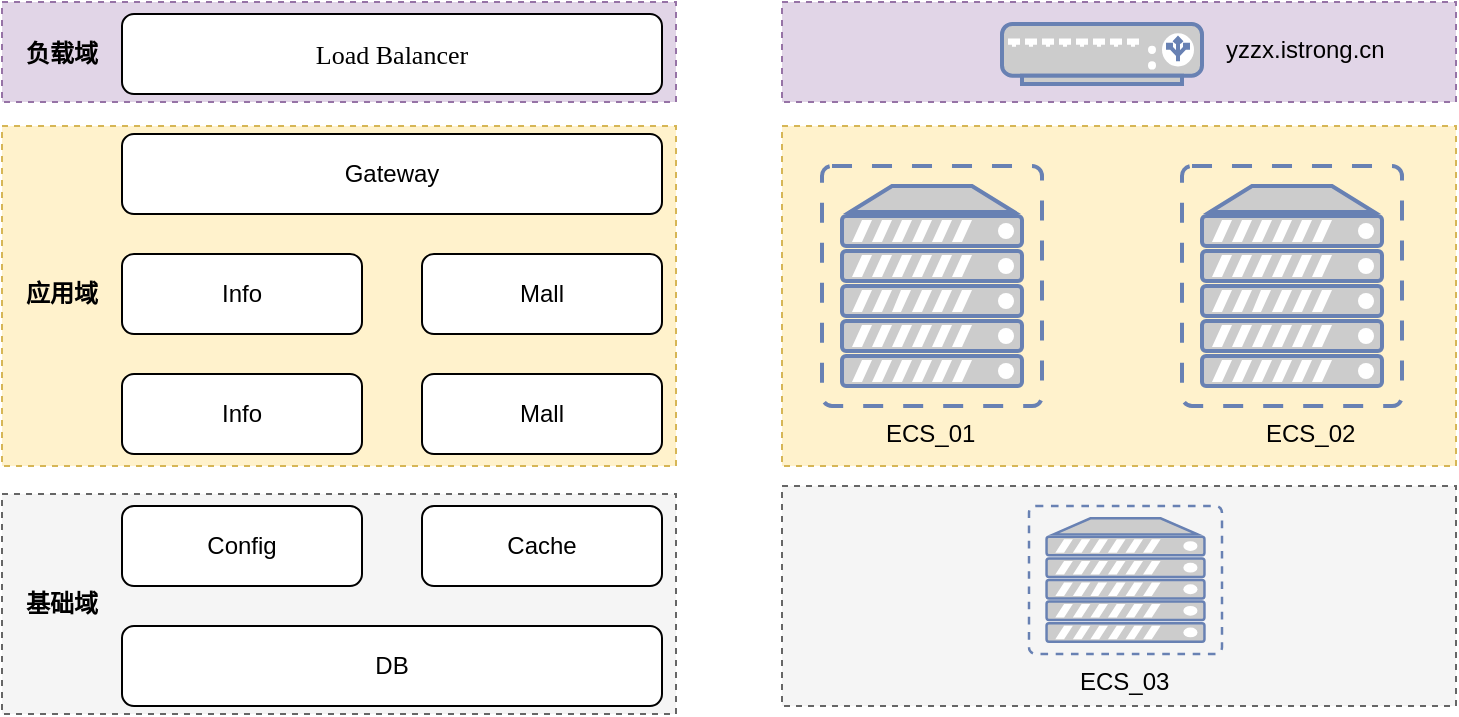 <mxfile version="13.0.1" type="github">
  <diagram id="yjUITnQ-tmyrhOZyhQca" name="第 1 页">
    <mxGraphModel dx="946" dy="614" grid="1" gridSize="10" guides="1" tooltips="1" connect="1" arrows="1" fold="1" page="1" pageScale="1" pageWidth="3300" pageHeight="4681" math="0" shadow="0">
      <root>
        <mxCell id="0" />
        <mxCell id="1" parent="0" />
        <mxCell id="-NxkGsRACNTF0rix0MUK-18" value="" style="rounded=0;whiteSpace=wrap;html=1;dashed=1;fillColor=#e1d5e7;strokeColor=#9673a6;" parent="1" vertex="1">
          <mxGeometry x="360" y="174" width="337" height="50" as="geometry" />
        </mxCell>
        <mxCell id="-NxkGsRACNTF0rix0MUK-17" value="" style="rounded=0;whiteSpace=wrap;html=1;dashed=1;fillColor=#f5f5f5;strokeColor=#666666;fontColor=#333333;" parent="1" vertex="1">
          <mxGeometry x="360" y="420" width="337" height="110" as="geometry" />
        </mxCell>
        <mxCell id="-NxkGsRACNTF0rix0MUK-16" value="" style="rounded=0;whiteSpace=wrap;html=1;dashed=1;fillColor=#fff2cc;strokeColor=#d6b656;" parent="1" vertex="1">
          <mxGeometry x="360" y="236" width="337" height="170" as="geometry" />
        </mxCell>
        <mxCell id="-NxkGsRACNTF0rix0MUK-1" value="&lt;span style=&quot;font-family: &amp;#34;hei&amp;#34; ; font-size: 13px&quot;&gt;Load&amp;nbsp;&lt;/span&gt;&lt;font face=&quot;hei&quot;&gt;&lt;span style=&quot;font-size: 13px&quot;&gt;Balancer&lt;/span&gt;&lt;/font&gt;" style="rounded=1;whiteSpace=wrap;html=1;" parent="1" vertex="1">
          <mxGeometry x="420" y="180" width="270" height="40" as="geometry" />
        </mxCell>
        <mxCell id="-NxkGsRACNTF0rix0MUK-2" value="Gateway" style="rounded=1;whiteSpace=wrap;html=1;" parent="1" vertex="1">
          <mxGeometry x="420" y="240" width="270" height="40" as="geometry" />
        </mxCell>
        <mxCell id="-NxkGsRACNTF0rix0MUK-4" value="Info" style="rounded=1;whiteSpace=wrap;html=1;" parent="1" vertex="1">
          <mxGeometry x="420" y="300" width="120" height="40" as="geometry" />
        </mxCell>
        <mxCell id="-NxkGsRACNTF0rix0MUK-7" value="Mall" style="rounded=1;whiteSpace=wrap;html=1;" parent="1" vertex="1">
          <mxGeometry x="570" y="300" width="120" height="40" as="geometry" />
        </mxCell>
        <mxCell id="-NxkGsRACNTF0rix0MUK-8" value="Info" style="rounded=1;whiteSpace=wrap;html=1;" parent="1" vertex="1">
          <mxGeometry x="420" y="360" width="120" height="40" as="geometry" />
        </mxCell>
        <mxCell id="-NxkGsRACNTF0rix0MUK-9" value="Mall" style="rounded=1;whiteSpace=wrap;html=1;" parent="1" vertex="1">
          <mxGeometry x="570" y="360" width="120" height="40" as="geometry" />
        </mxCell>
        <mxCell id="-NxkGsRACNTF0rix0MUK-13" value="Config" style="rounded=1;whiteSpace=wrap;html=1;" parent="1" vertex="1">
          <mxGeometry x="420" y="426" width="120" height="40" as="geometry" />
        </mxCell>
        <mxCell id="-NxkGsRACNTF0rix0MUK-14" value="Cache" style="rounded=1;whiteSpace=wrap;html=1;" parent="1" vertex="1">
          <mxGeometry x="570" y="426" width="120" height="40" as="geometry" />
        </mxCell>
        <mxCell id="-NxkGsRACNTF0rix0MUK-15" value="DB" style="rounded=1;whiteSpace=wrap;html=1;" parent="1" vertex="1">
          <mxGeometry x="420" y="486" width="270" height="40" as="geometry" />
        </mxCell>
        <mxCell id="-NxkGsRACNTF0rix0MUK-19" value="负载域" style="text;html=1;strokeColor=none;fillColor=none;align=center;verticalAlign=middle;whiteSpace=wrap;rounded=0;dashed=1;fontStyle=1" parent="1" vertex="1">
          <mxGeometry x="370" y="190" width="40" height="20" as="geometry" />
        </mxCell>
        <mxCell id="-NxkGsRACNTF0rix0MUK-20" value="应用域" style="text;html=1;strokeColor=none;fillColor=none;align=center;verticalAlign=middle;whiteSpace=wrap;rounded=0;dashed=1;fontStyle=1" parent="1" vertex="1">
          <mxGeometry x="370" y="310" width="40" height="20" as="geometry" />
        </mxCell>
        <mxCell id="-NxkGsRACNTF0rix0MUK-21" value="基础域" style="text;html=1;strokeColor=none;fillColor=none;align=center;verticalAlign=middle;whiteSpace=wrap;rounded=0;dashed=1;fontStyle=1" parent="1" vertex="1">
          <mxGeometry x="370" y="465" width="40" height="20" as="geometry" />
        </mxCell>
        <mxCell id="BhnRALYzTCdshatvpW0p-1" value="" style="rounded=0;whiteSpace=wrap;html=1;dashed=1;fillColor=#e1d5e7;strokeColor=#9673a6;" vertex="1" parent="1">
          <mxGeometry x="750" y="174" width="337" height="50" as="geometry" />
        </mxCell>
        <mxCell id="BhnRALYzTCdshatvpW0p-2" value="" style="rounded=0;whiteSpace=wrap;html=1;dashed=1;fillColor=#fff2cc;strokeColor=#d6b656;" vertex="1" parent="1">
          <mxGeometry x="750" y="236" width="337" height="170" as="geometry" />
        </mxCell>
        <mxCell id="BhnRALYzTCdshatvpW0p-6" value="&lt;meta charset=&quot;utf-8&quot;&gt;&lt;span style=&quot;font-family: Helvetica; font-size: 12px; font-style: normal; font-variant-ligatures: normal; font-variant-caps: normal; font-weight: 400; letter-spacing: normal; orphans: 2; text-align: center; text-indent: 0px; text-transform: none; widows: 2; word-spacing: 0px; -webkit-text-stroke-width: 0px; text-decoration-style: initial; text-decoration-color: initial; float: none; display: inline !important;&quot;&gt;yzzx.istrong.cn&lt;/span&gt;" style="text;whiteSpace=wrap;html=1;" vertex="1" parent="1">
          <mxGeometry x="970" y="184" width="100" height="30" as="geometry" />
        </mxCell>
        <mxCell id="BhnRALYzTCdshatvpW0p-7" value="" style="fontColor=#0066CC;verticalAlign=top;verticalLabelPosition=bottom;labelPosition=center;align=center;html=1;outlineConnect=0;fillColor=#CCCCCC;strokeColor=#6881B3;gradientColor=none;gradientDirection=north;strokeWidth=2;shape=mxgraph.networks.load_balancer;" vertex="1" parent="1">
          <mxGeometry x="860" y="185" width="100" height="30" as="geometry" />
        </mxCell>
        <mxCell id="BhnRALYzTCdshatvpW0p-8" value="&lt;span style=&quot;font-family: &amp;#34;helvetica&amp;#34; ; font-size: 12px ; font-style: normal ; font-weight: 400 ; letter-spacing: normal ; text-align: center ; text-indent: 0px ; text-transform: none ; word-spacing: 0px ; float: none ; display: inline&quot;&gt;ECS_01&lt;/span&gt;" style="text;whiteSpace=wrap;html=1;" vertex="1" parent="1">
          <mxGeometry x="800" y="376" width="50" height="30" as="geometry" />
        </mxCell>
        <mxCell id="BhnRALYzTCdshatvpW0p-10" value="&lt;span style=&quot;font-family: &amp;#34;helvetica&amp;#34; ; font-size: 12px ; font-style: normal ; font-weight: 400 ; letter-spacing: normal ; text-align: center ; text-indent: 0px ; text-transform: none ; word-spacing: 0px ; float: none ; display: inline&quot;&gt;ECS_02&lt;/span&gt;" style="text;whiteSpace=wrap;html=1;" vertex="1" parent="1">
          <mxGeometry x="990" y="376" width="50" height="30" as="geometry" />
        </mxCell>
        <mxCell id="BhnRALYzTCdshatvpW0p-11" value="" style="rounded=0;whiteSpace=wrap;html=1;dashed=1;fillColor=#f5f5f5;strokeColor=#666666;fontColor=#333333;" vertex="1" parent="1">
          <mxGeometry x="750" y="416" width="337" height="110" as="geometry" />
        </mxCell>
        <mxCell id="BhnRALYzTCdshatvpW0p-13" value="" style="fontColor=#0066CC;verticalAlign=top;verticalLabelPosition=bottom;labelPosition=center;align=center;html=1;outlineConnect=0;fillColor=#CCCCCC;strokeColor=#6881B3;gradientColor=none;gradientDirection=north;strokeWidth=2;shape=mxgraph.networks.virtual_server;" vertex="1" parent="1">
          <mxGeometry x="770" y="256" width="110" height="120" as="geometry" />
        </mxCell>
        <mxCell id="BhnRALYzTCdshatvpW0p-15" value="" style="fontColor=#0066CC;verticalAlign=top;verticalLabelPosition=bottom;labelPosition=center;align=center;html=1;outlineConnect=0;fillColor=#CCCCCC;strokeColor=#6881B3;gradientColor=none;gradientDirection=north;strokeWidth=2;shape=mxgraph.networks.virtual_server;" vertex="1" parent="1">
          <mxGeometry x="950" y="256" width="110" height="120" as="geometry" />
        </mxCell>
        <mxCell id="BhnRALYzTCdshatvpW0p-17" value="" style="fontColor=#0066CC;verticalAlign=top;verticalLabelPosition=bottom;labelPosition=center;align=center;html=1;outlineConnect=0;fillColor=#CCCCCC;strokeColor=#6881B3;gradientColor=none;gradientDirection=north;strokeWidth=2;shape=mxgraph.networks.virtual_server;" vertex="1" parent="1">
          <mxGeometry x="873.5" y="426" width="96.5" height="74" as="geometry" />
        </mxCell>
        <mxCell id="BhnRALYzTCdshatvpW0p-18" value="&lt;span style=&quot;font-family: &amp;#34;helvetica&amp;#34; ; font-size: 12px ; font-style: normal ; font-weight: 400 ; letter-spacing: normal ; text-align: center ; text-indent: 0px ; text-transform: none ; word-spacing: 0px ; float: none ; display: inline&quot;&gt;ECS_03&lt;/span&gt;" style="text;whiteSpace=wrap;html=1;" vertex="1" parent="1">
          <mxGeometry x="896.75" y="500" width="50" height="30" as="geometry" />
        </mxCell>
      </root>
    </mxGraphModel>
  </diagram>
</mxfile>
